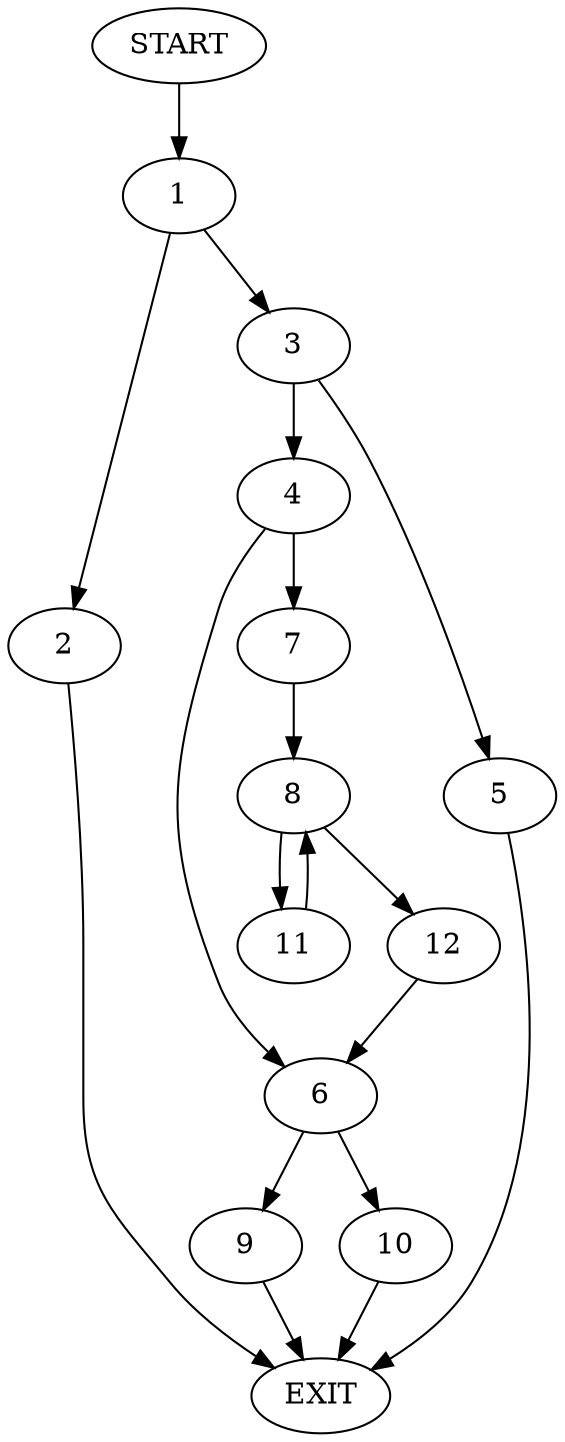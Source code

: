 digraph {
0 [label="START"]
13 [label="EXIT"]
0 -> 1
1 -> 2
1 -> 3
3 -> 4
3 -> 5
2 -> 13
5 -> 13
4 -> 6
4 -> 7
7 -> 8
6 -> 9
6 -> 10
8 -> 11
8 -> 12
11 -> 8
12 -> 6
9 -> 13
10 -> 13
}
